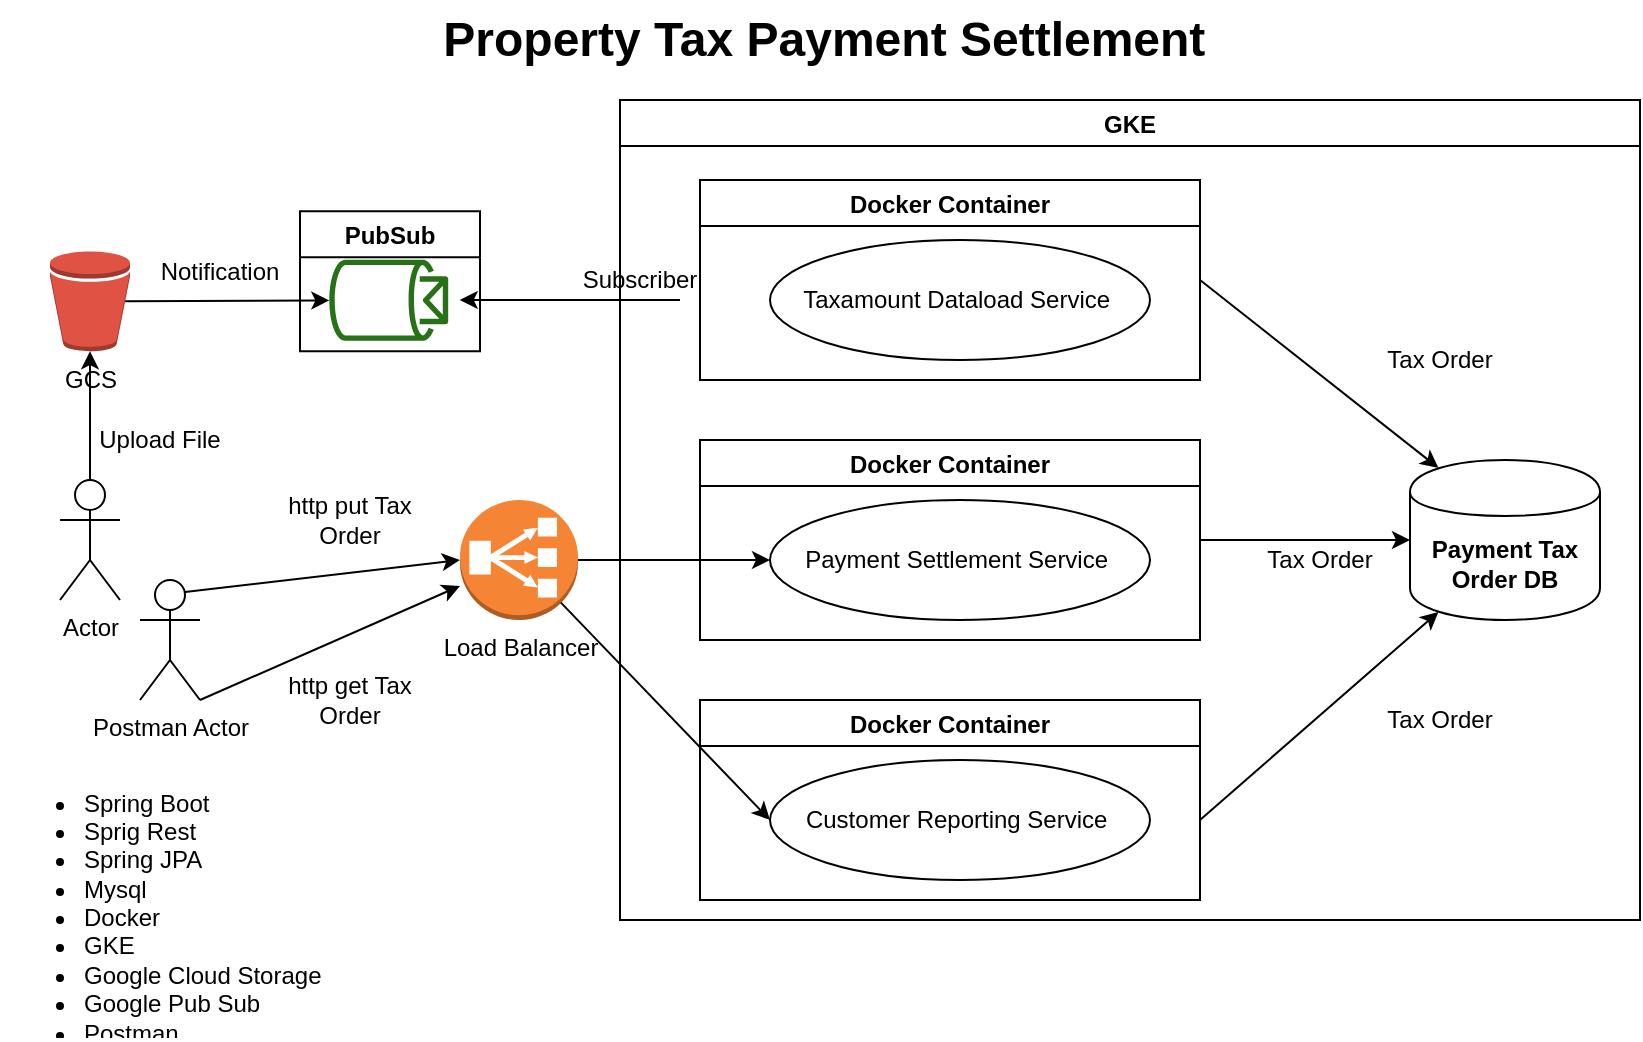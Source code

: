 <mxfile version="13.6.0" type="github">
  <diagram id="DBfYc7nm3WxSIxewp0Nf" name="Page-1">
    <mxGraphModel dx="1038" dy="580" grid="1" gridSize="10" guides="1" tooltips="1" connect="1" arrows="1" fold="1" page="1" pageScale="1" pageWidth="850" pageHeight="1100" math="0" shadow="0">
      <root>
        <mxCell id="0" />
        <mxCell id="1" parent="0" />
        <mxCell id="Y1mwOoL4pYymV-HB9AZI-2" value="Payment Settlement Service&amp;nbsp;" style="ellipse;whiteSpace=wrap;html=1;" parent="1" vertex="1">
          <mxGeometry x="395" y="270" width="190" height="60" as="geometry" />
        </mxCell>
        <mxCell id="Y1mwOoL4pYymV-HB9AZI-3" value="Customer Reporting Service&amp;nbsp;" style="ellipse;whiteSpace=wrap;html=1;" parent="1" vertex="1">
          <mxGeometry x="395" y="400" width="190" height="60" as="geometry" />
        </mxCell>
        <mxCell id="Y1mwOoL4pYymV-HB9AZI-4" value="Postman Actor" style="shape=umlActor;verticalLabelPosition=bottom;verticalAlign=top;html=1;outlineConnect=0;" parent="1" vertex="1">
          <mxGeometry x="80" y="310" width="30" height="60" as="geometry" />
        </mxCell>
        <mxCell id="Y1mwOoL4pYymV-HB9AZI-13" value="" style="edgeStyle=orthogonalEdgeStyle;rounded=0;orthogonalLoop=1;jettySize=auto;html=1;" parent="1" source="Y1mwOoL4pYymV-HB9AZI-10" target="Y1mwOoL4pYymV-HB9AZI-12" edge="1">
          <mxGeometry relative="1" as="geometry" />
        </mxCell>
        <mxCell id="Y1mwOoL4pYymV-HB9AZI-10" value="Docker Container" style="swimlane;" parent="1" vertex="1">
          <mxGeometry x="360" y="240" width="250" height="100" as="geometry" />
        </mxCell>
        <mxCell id="Y1mwOoL4pYymV-HB9AZI-11" value="Docker Container" style="swimlane;" parent="1" vertex="1">
          <mxGeometry x="360" y="370" width="250" height="100" as="geometry" />
        </mxCell>
        <mxCell id="Y1mwOoL4pYymV-HB9AZI-12" value="Payment Tax Order DB" style="shape=cylinder;whiteSpace=wrap;html=1;boundedLbl=1;backgroundOutline=1;fontStyle=1;startSize=23;" parent="1" vertex="1">
          <mxGeometry x="715" y="250" width="95" height="80" as="geometry" />
        </mxCell>
        <mxCell id="Y1mwOoL4pYymV-HB9AZI-14" value="" style="endArrow=classic;html=1;entryX=0.15;entryY=0.05;entryDx=0;entryDy=0;exitX=1;exitY=0.5;exitDx=0;exitDy=0;entryPerimeter=0;" parent="1" source="Y1mwOoL4pYymV-HB9AZI-5" target="Y1mwOoL4pYymV-HB9AZI-12" edge="1">
          <mxGeometry width="50" height="50" relative="1" as="geometry">
            <mxPoint x="440" y="350" as="sourcePoint" />
            <mxPoint x="490" y="300" as="targetPoint" />
          </mxGeometry>
        </mxCell>
        <mxCell id="Y1mwOoL4pYymV-HB9AZI-15" value="" style="endArrow=classic;html=1;entryX=0.15;entryY=0.95;entryDx=0;entryDy=0;entryPerimeter=0;" parent="1" target="Y1mwOoL4pYymV-HB9AZI-12" edge="1">
          <mxGeometry width="50" height="50" relative="1" as="geometry">
            <mxPoint x="610" y="430" as="sourcePoint" />
            <mxPoint x="490" y="300" as="targetPoint" />
          </mxGeometry>
        </mxCell>
        <mxCell id="Y1mwOoL4pYymV-HB9AZI-17" value="Tax Order" style="text;html=1;strokeColor=none;fillColor=none;align=center;verticalAlign=middle;whiteSpace=wrap;rounded=0;" parent="1" vertex="1">
          <mxGeometry x="700" y="370" width="60" height="20" as="geometry" />
        </mxCell>
        <mxCell id="Y1mwOoL4pYymV-HB9AZI-18" value="Tax Order" style="text;html=1;strokeColor=none;fillColor=none;align=center;verticalAlign=middle;whiteSpace=wrap;rounded=0;" parent="1" vertex="1">
          <mxGeometry x="640" y="290" width="60" height="20" as="geometry" />
        </mxCell>
        <mxCell id="Y1mwOoL4pYymV-HB9AZI-20" value="Upload File" style="text;html=1;strokeColor=none;fillColor=none;align=center;verticalAlign=middle;whiteSpace=wrap;rounded=0;" parent="1" vertex="1">
          <mxGeometry x="50" y="230" width="80" height="20" as="geometry" />
        </mxCell>
        <mxCell id="Y1mwOoL4pYymV-HB9AZI-21" value="" style="endArrow=classic;html=1;entryX=0;entryY=0.5;entryDx=0;entryDy=0;" parent="1" source="rD8upDjy4F1SKpqrhJvo-22" target="Y1mwOoL4pYymV-HB9AZI-2" edge="1">
          <mxGeometry width="50" height="50" relative="1" as="geometry">
            <mxPoint x="110" y="280" as="sourcePoint" />
            <mxPoint x="450" y="280" as="targetPoint" />
          </mxGeometry>
        </mxCell>
        <mxCell id="Y1mwOoL4pYymV-HB9AZI-22" value="" style="endArrow=classic;html=1;exitX=1;exitY=1;exitDx=0;exitDy=0;exitPerimeter=0;" parent="1" source="Y1mwOoL4pYymV-HB9AZI-4" target="rD8upDjy4F1SKpqrhJvo-22" edge="1">
          <mxGeometry width="50" height="50" relative="1" as="geometry">
            <mxPoint x="400" y="330" as="sourcePoint" />
            <mxPoint x="450" y="280" as="targetPoint" />
          </mxGeometry>
        </mxCell>
        <mxCell id="Y1mwOoL4pYymV-HB9AZI-23" value="http get Tax Order" style="text;html=1;strokeColor=none;fillColor=none;align=center;verticalAlign=middle;whiteSpace=wrap;rounded=0;" parent="1" vertex="1">
          <mxGeometry x="144.68" y="360" width="80" height="20" as="geometry" />
        </mxCell>
        <mxCell id="Y1mwOoL4pYymV-HB9AZI-24" value="http put Tax Order" style="text;html=1;strokeColor=none;fillColor=none;align=center;verticalAlign=middle;whiteSpace=wrap;rounded=0;" parent="1" vertex="1">
          <mxGeometry x="144.68" y="270" width="80" height="20" as="geometry" />
        </mxCell>
        <mxCell id="Y1mwOoL4pYymV-HB9AZI-25" value="Property Tax Payment Settlement&amp;nbsp;" style="text;strokeColor=none;fillColor=none;html=1;fontSize=24;fontStyle=1;verticalAlign=middle;align=center;" parent="1" vertex="1">
          <mxGeometry x="375" y="20" width="100" height="40" as="geometry" />
        </mxCell>
        <mxCell id="Y1mwOoL4pYymV-HB9AZI-34" value="&lt;ul&gt;&lt;li&gt;Spring Boot&lt;/li&gt;&lt;li&gt;Sprig Rest&lt;/li&gt;&lt;li&gt;Spring JPA&lt;/li&gt;&lt;li&gt;Mysql&lt;/li&gt;&lt;li&gt;Docker&lt;/li&gt;&lt;li&gt;GKE&lt;/li&gt;&lt;li&gt;Google Cloud Storage&lt;/li&gt;&lt;li&gt;Google Pub Sub&lt;/li&gt;&lt;li&gt;Postman&lt;/li&gt;&lt;/ul&gt;" style="text;strokeColor=none;fillColor=none;html=1;whiteSpace=wrap;verticalAlign=middle;overflow=hidden;" parent="1" vertex="1">
          <mxGeometry x="10" y="400" width="170" height="140" as="geometry" />
        </mxCell>
        <mxCell id="rD8upDjy4F1SKpqrhJvo-1" value="GKE" style="swimlane;" vertex="1" parent="1">
          <mxGeometry x="320" y="70" width="510" height="410" as="geometry" />
        </mxCell>
        <mxCell id="Y1mwOoL4pYymV-HB9AZI-5" value="Docker Container" style="swimlane;" parent="rD8upDjy4F1SKpqrhJvo-1" vertex="1">
          <mxGeometry x="40" y="40" width="250" height="100" as="geometry" />
        </mxCell>
        <mxCell id="Y1mwOoL4pYymV-HB9AZI-1" value="Taxamount Dataload Service&amp;nbsp;" style="ellipse;whiteSpace=wrap;html=1;" parent="Y1mwOoL4pYymV-HB9AZI-5" vertex="1">
          <mxGeometry x="35" y="30" width="190" height="60" as="geometry" />
        </mxCell>
        <mxCell id="Y1mwOoL4pYymV-HB9AZI-16" value="Tax Order" style="text;html=1;strokeColor=none;fillColor=none;align=center;verticalAlign=middle;whiteSpace=wrap;rounded=0;" parent="rD8upDjy4F1SKpqrhJvo-1" vertex="1">
          <mxGeometry x="380" y="120" width="60" height="20" as="geometry" />
        </mxCell>
        <mxCell id="rD8upDjy4F1SKpqrhJvo-21" value="Subscriber" style="text;html=1;strokeColor=none;fillColor=none;align=center;verticalAlign=middle;whiteSpace=wrap;rounded=0;" vertex="1" parent="rD8upDjy4F1SKpqrhJvo-1">
          <mxGeometry x="-30" y="80" width="80" height="20" as="geometry" />
        </mxCell>
        <mxCell id="rD8upDjy4F1SKpqrhJvo-2" value="GCS" style="outlineConnect=0;dashed=0;verticalLabelPosition=bottom;verticalAlign=top;align=center;html=1;shape=mxgraph.aws3.bucket;fillColor=#E05243;gradientColor=none;" vertex="1" parent="1">
          <mxGeometry x="35" y="145.58" width="40" height="50" as="geometry" />
        </mxCell>
        <mxCell id="rD8upDjy4F1SKpqrhJvo-3" value="" style="endArrow=classic;html=1;entryX=0.5;entryY=1;entryDx=0;entryDy=0;entryPerimeter=0;exitX=0.5;exitY=0;exitDx=0;exitDy=0;exitPerimeter=0;" edge="1" parent="1" source="rD8upDjy4F1SKpqrhJvo-18" target="rD8upDjy4F1SKpqrhJvo-2">
          <mxGeometry width="50" height="50" relative="1" as="geometry">
            <mxPoint x="420" y="320" as="sourcePoint" />
            <mxPoint x="470" y="270" as="targetPoint" />
          </mxGeometry>
        </mxCell>
        <mxCell id="rD8upDjy4F1SKpqrhJvo-6" value="" style="outlineConnect=0;fontColor=#232F3E;gradientColor=none;fillColor=#277116;strokeColor=none;dashed=0;verticalLabelPosition=bottom;verticalAlign=top;align=center;html=1;fontSize=12;fontStyle=0;aspect=fixed;pointerEvents=1;shape=mxgraph.aws4.topic_2;rotation=90;" vertex="1" parent="1">
          <mxGeometry x="184.08" y="140.25" width="40.6" height="59.75" as="geometry" />
        </mxCell>
        <mxCell id="rD8upDjy4F1SKpqrhJvo-8" value="" style="endArrow=classic;html=1;exitX=0.94;exitY=0.5;exitDx=0;exitDy=0;exitPerimeter=0;" edge="1" parent="1" source="rD8upDjy4F1SKpqrhJvo-2" target="rD8upDjy4F1SKpqrhJvo-6">
          <mxGeometry width="50" height="50" relative="1" as="geometry">
            <mxPoint x="420" y="320" as="sourcePoint" />
            <mxPoint x="470" y="270" as="targetPoint" />
          </mxGeometry>
        </mxCell>
        <mxCell id="rD8upDjy4F1SKpqrhJvo-10" value="Notification" style="text;html=1;strokeColor=none;fillColor=none;align=center;verticalAlign=middle;whiteSpace=wrap;rounded=0;" vertex="1" parent="1">
          <mxGeometry x="80" y="145.58" width="80" height="20" as="geometry" />
        </mxCell>
        <mxCell id="rD8upDjy4F1SKpqrhJvo-13" value="PubSub" style="swimlane;" vertex="1" parent="1">
          <mxGeometry x="160" y="125.58" width="90" height="70" as="geometry" />
        </mxCell>
        <mxCell id="rD8upDjy4F1SKpqrhJvo-18" value="Actor" style="shape=umlActor;verticalLabelPosition=bottom;verticalAlign=top;html=1;outlineConnect=0;" vertex="1" parent="1">
          <mxGeometry x="40" y="260" width="30" height="60" as="geometry" />
        </mxCell>
        <mxCell id="rD8upDjy4F1SKpqrhJvo-20" value="" style="endArrow=classic;html=1;entryX=0.497;entryY=-0.097;entryDx=0;entryDy=0;entryPerimeter=0;" edge="1" parent="1" target="rD8upDjy4F1SKpqrhJvo-6">
          <mxGeometry width="50" height="50" relative="1" as="geometry">
            <mxPoint x="350" y="170" as="sourcePoint" />
            <mxPoint x="470" y="270" as="targetPoint" />
          </mxGeometry>
        </mxCell>
        <mxCell id="rD8upDjy4F1SKpqrhJvo-22" value="Load Balancer" style="outlineConnect=0;dashed=0;verticalLabelPosition=bottom;verticalAlign=top;align=center;html=1;shape=mxgraph.aws3.classic_load_balancer;fillColor=#F58534;gradientColor=none;" vertex="1" parent="1">
          <mxGeometry x="240" y="270" width="59" height="60" as="geometry" />
        </mxCell>
        <mxCell id="rD8upDjy4F1SKpqrhJvo-23" value="" style="endArrow=classic;html=1;entryX=0;entryY=0.5;entryDx=0;entryDy=0;exitX=0.75;exitY=0.1;exitDx=0;exitDy=0;exitPerimeter=0;" edge="1" parent="1" source="Y1mwOoL4pYymV-HB9AZI-4" target="rD8upDjy4F1SKpqrhJvo-22">
          <mxGeometry width="50" height="50" relative="1" as="geometry">
            <mxPoint x="150" y="300" as="sourcePoint" />
            <mxPoint x="395" y="300" as="targetPoint" />
          </mxGeometry>
        </mxCell>
        <mxCell id="rD8upDjy4F1SKpqrhJvo-27" value="" style="endArrow=classic;html=1;exitX=0.855;exitY=0.855;exitDx=0;exitDy=0;exitPerimeter=0;entryX=0;entryY=0.5;entryDx=0;entryDy=0;" edge="1" parent="1" source="rD8upDjy4F1SKpqrhJvo-22" target="Y1mwOoL4pYymV-HB9AZI-3">
          <mxGeometry width="50" height="50" relative="1" as="geometry">
            <mxPoint x="420" y="320" as="sourcePoint" />
            <mxPoint x="470" y="270" as="targetPoint" />
          </mxGeometry>
        </mxCell>
      </root>
    </mxGraphModel>
  </diagram>
</mxfile>
